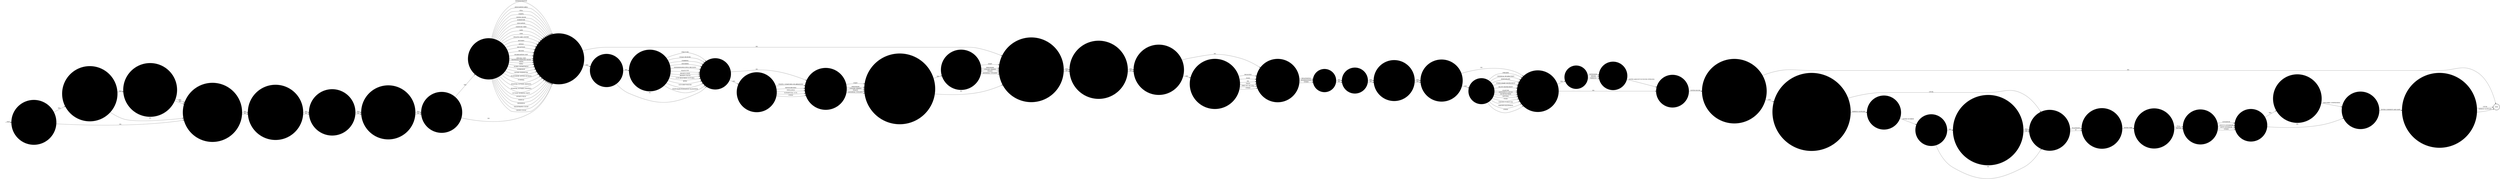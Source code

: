 digraph OLD_BARRICADE {  rankdir=LR;
  node [shape = circle];
  START_NODE [label="", shape=none];
  START_NODE -> 44439 [label = "start"];
  END_NODE [label="END", shape="doublecircle"];
  44174 [label = "WHO WAS DETAINED IN OUTSIDE HOSPITAL", style="filled", color="#DDD"];
  44174 -> 45071 [label = "STAFF", style="filled", color="#DDD"];
  44174 -> 45071 [label = "PRISONERS", style="filled", color="#DDD"];
  44174 -> 45071 [label = "CIVILIAN GRADES", style="filled", color="#DDD"];
  44174 -> 45071 [label = "POLICE", style="filled", color="#DDD"];
  44174 -> 45071 [label = "EXTERNAL CIVILIANS", style="filled", color="#DDD"];
  44185 [label = "HAS THE PRISON SERVICE PRESS OFFICE BEEN INFORMED", style="filled", color="#DDD"];
  44185 -> 44263 [label = "YES", style="filled", color="#DDD"];
  44185 -> 44263 [label = "NO", style="filled", color="#DDD"];
  44191 [label = "WAS A DOOR JACK USED", style="filled", color="#DDD"];
  44191 -> 44860 [label = "YES", style="filled", color="#DDD"];
  44191 -> 44860 [label = "NO", style="filled", color="#DDD"];
  44206 [label = "WAS THE SYSTEM COMPROMISED?", style="filled", color="#DDD"];
  44206 -> 44987 [label = "YES", style="filled", color="#DDD"];
  44206 -> 44632 [label = "NO", style="filled", color="#DDD"];
  44222 [label = "ARE ANY STAFF ON SICK LEAVE AS A RESULT OF THIS INCIDENT", style="filled", color="#DDD"];
  44222 -> 44665 [label = "YES", style="filled", color="#DDD"];
  44222 -> 44665 [label = "NO", style="filled", color="#DDD"];
  44227 [label = "WAS THE TELEPHONE/IT SYSTEM SHUT DOWN DURING THE INCIDENT?", style="filled", color="#DDD"];
  44227 -> 44629 [label = "YES", style="filled", color="#DDD"];
  44227 -> END_NODE [label = "NO", style="filled", color="#DDD"];
  44263 [label = "IS THE LOCATION OF THE INCIDENT KNOWN", style="filled", color="#DDD"];
  44263 -> 44532 [label = "YES", style="filled", color="#DDD"];
  44263 -> 44938 [label = "NO", style="filled", color="#DDD"];
  44348 [label = "DESCRIBE THE DAMAGE", style="filled", color="#DDD"];
  44348 -> 44413 [label = "EXTENSIVE", style="filled", color="#DDD"];
  44348 -> 44413 [label = "MINOR", style="filled", color="#DDD"];
  44348 -> 44413 [label = "SERIOUS", style="filled", color="#DDD"];
  44357 [label = "IS THE INCIDENT THE SUBJECT OF A POLICE INVESTIGATION", style="filled", color="#DDD"];
  44357 -> 44879 [label = "YES", style="filled", color="#DDD"];
  44357 -> 45086 [label = "NO", style="filled", color="#DDD"];
  44378 [label = "WAS DAMAGE CAUSED TO PRISON PROPERTY", style="filled", color="#DDD"];
  44378 -> 44348 [label = "YES", style="filled", color="#DDD"];
  44378 -> 45171 [label = "NO", style="filled", color="#DDD"];
  44401 [label = "WAS THE KEYWORD REQUESTED?", style="filled", color="#DDD"];
  44401 -> 44932 [label = "YES", style="filled", color="#DDD"];
  44401 -> 44530 [label = "NO", style="filled", color="#DDD"];
  44413 [label = "ESTIMATED COST OF DAMAGE", style="filled", color="#DDD"];
  44413 -> 45171 [label = "ENTER AMOUNT IN POUND STERLING", style="filled", color="#DDD"];
  44439 [label = "WERE THE POLICE INFORMED OF THE INCIDENT", style="filled", color="#DDD"];
  44439 -> 44357 [label = "YES", style="filled", color="#DDD"];
  44439 -> 45086 [label = "NO", style="filled", color="#DDD"];
  44461 [label = "DESCRIBE WEAPONS USED", style="filled", color="#DDD"];
  44461 -> 44378 [label = "FIREARM", style="filled", color="#DDD"];
  44461 -> 44378 [label = "CHEMICAL INCAPACITANT", style="filled", color="#DDD"];
  44461 -> 44378 [label = "KNIFE/BLADE", style="filled", color="#DDD"];
  44461 -> 44378 [label = "OTHER SHARP INSTRUMENT", style="filled", color="#DDD"];
  44461 -> 44378 [label = "BLUNT INSTRUMENT", style="filled", color="#DDD"];
  44461 -> 44378 [label = "LIGATURE", style="filled", color="#DDD"];
  44461 -> 44378 [label = "DANGEROUS LIQUID", style="filled", color="#DDD"];
  44461 -> 44378 [label = "EXCRETA/URINE", style="filled", color="#DDD"];
  44461 -> 44378 [label = "SPITTING", style="filled", color="#DDD"];
  44461 -> 44378 [label = "FOOD", style="filled", color="#DDD"];
  44461 -> 44378 [label = "THROWN FURNITURE", style="filled", color="#DDD"];
  44461 -> 44378 [label = "THROWN EQUIPMENT", style="filled", color="#DDD"];
  44461 -> 44378 [label = "OTHER", style="filled", color="#DDD"];
  44482 [label = "QUOTE THE VANTIVE CASE NUMBER", style="filled", color="#DDD"];
  44482 -> 44401 [label = "ENTER NUMBER", style="filled", color="#DDD"];
  44492 [label = "WHO AUTHORISED THE SHUT DOWN?", style="filled", color="#DDD"];
  44492 -> 44206 [label = "GOVERNOR", style="filled", color="#DDD"];
  44492 -> 44206 [label = "DEPUTY GOVERNOR", style="filled", color="#DDD"];
  44492 -> 44206 [label = "DUTY GOVERNOR", style="filled", color="#DDD"];
  44492 -> 44206 [label = "OTHER", style="filled", color="#DDD"];
  44505 [label = "DESCRIBE HOW THE INCIDENT WAS RESOLVED", style="filled", color="#DDD"];
  44505 -> 44191 [label = "NEGOTIATION", style="filled", color="#DDD"];
  44505 -> 44191 [label = "INTERVENTION", style="filled", color="#DDD"];
  44505 -> 44191 [label = "OTHER", style="filled", color="#DDD"];
  44515 [label = "WERE WEAPONS USED BY THE PERPETRATOR", style="filled", color="#DDD"];
  44515 -> 44461 [label = "YES", style="filled", color="#DDD"];
  44515 -> 44378 [label = "NO", style="filled", color="#DDD"];
  44530 [label = "INDICATE THE NATURE OF THE SHUT DOWN", style="filled", color="#DDD"];
  44530 -> 44666 [label = "TELEPHONY", style="filled", color="#DDD"];
  44530 -> 44666 [label = "IT", style="filled", color="#DDD"];
  44532 [label = "WHAT WAS THE LOCATION OF THE INCIDENT", style="filled", color="#DDD"];
  44532 -> 44938 [label = "ADMINISTRATION", style="filled", color="#DDD"];
  44532 -> 44938 [label = "ASSOCIATION AREA", style="filled", color="#DDD"];
  44532 -> 44938 [label = "CELL", style="filled", color="#DDD"];
  44532 -> 44938 [label = "CHAPEL", style="filled", color="#DDD"];
  44532 -> 44938 [label = "DINING ROOM", style="filled", color="#DDD"];
  44532 -> 44938 [label = "DORMITORY", style="filled", color="#DDD"];
  44532 -> 44938 [label = "EDUCATION", style="filled", color="#DDD"];
  44532 -> 44938 [label = "EXERCISE YARD", style="filled", color="#DDD"];
  44532 -> 44938 [label = "GATE", style="filled", color="#DDD"];
  44532 -> 44938 [label = "GYM", style="filled", color="#DDD"];
  44532 -> 44938 [label = "HEALTH CARE CENTRE", style="filled", color="#DDD"];
  44532 -> 44938 [label = "KITCHEN", style="filled", color="#DDD"];
  44532 -> 44938 [label = "OFFICE", style="filled", color="#DDD"];
  44532 -> 44938 [label = "RECEPTION", style="filled", color="#DDD"];
  44532 -> 44938 [label = "RECESS", style="filled", color="#DDD"];
  44532 -> 44938 [label = "SEGREGATION UNIT", style="filled", color="#DDD"];
  44532 -> 44938 [label = "SPECIAL UNIT", style="filled", color="#DDD"];
  44532 -> 44938 [label = "SHOWERS/CHANGING ROOM", style="filled", color="#DDD"];
  44532 -> 44938 [label = "VISITS", style="filled", color="#DDD"];
  44532 -> 44938 [label = "WING", style="filled", color="#DDD"];
  44532 -> 44938 [label = "WORKS DEPARTMENT", style="filled", color="#DDD"];
  44532 -> 44938 [label = "WORKSHOP", style="filled", color="#DDD"];
  44532 -> 44938 [label = "WITHIN PERIMETER", style="filled", color="#DDD"];
  44532 -> 44938 [label = "ELSEWHERE (ENTER DETAILS)", style="filled", color="#DDD"];
  44532 -> 44938 [label = "FUNERAL", style="filled", color="#DDD"];
  44532 -> 44938 [label = "HOSPITAL OUTSIDE (PATIENT)", style="filled", color="#DDD"];
  44532 -> 44938 [label = "HOSPITAL OUTSIDE (VISITING)", style="filled", color="#DDD"];
  44532 -> 44938 [label = "OUTSIDE WORKING PARTY", style="filled", color="#DDD"];
  44532 -> 44938 [label = "SPORTS FIELD", style="filled", color="#DDD"];
  44532 -> 44938 [label = "VEHICLE", style="filled", color="#DDD"];
  44532 -> 44938 [label = "WEDDINGS", style="filled", color="#DDD"];
  44532 -> 44938 [label = "MAGISTRATES COURT", style="filled", color="#DDD"];
  44532 -> 44938 [label = "CROWN COURT", style="filled", color="#DDD"];
  44563 [label = "ENTER DESCRIPTION OF PERSON(S) INJURED", style="filled", color="#DDD"];
  44563 -> 44796 [label = "STAFF", style="filled", color="#DDD"];
  44563 -> 44796 [label = "PRISONERS", style="filled", color="#DDD"];
  44563 -> 44796 [label = "CIVILIAN GRADES", style="filled", color="#DDD"];
  44563 -> 44796 [label = "POLICE", style="filled", color="#DDD"];
  44563 -> 44796 [label = "EXTERNAL CIVILIANS", style="filled", color="#DDD"];
  44620 [label = "WAS THE SYSTEM RE-ACTIVATED LOCALLY OR BY THE IT AND T SERVICE SUPPLIER?", style="filled", color="#DDD"];
  44620 -> END_NODE [label = "LOCAL", style="filled", color="#DDD"];
  44620 -> END_NODE [label = "SERVICE SUPPLIER", style="filled", color="#DDD"];
  44629 [label = "WAS THE TELEPHONE/IT SYSTEM SHUT DOWN LOCALLY OR BY THE SERVICE SUPPLIER", style="filled", color="#DDD"];
  44629 -> 44530 [label = "LOCAL", style="filled", color="#DDD"];
  44629 -> 44482 [label = "SERVICE SUPPLIER", style="filled", color="#DDD"];
  44632 [label = "WHEN WAS THE SYSTEM RE-ACTIVATED?", style="filled", color="#DDD"];
  44632 -> 44620 [label = "ENTER COMMENT AND DATE", style="filled", color="#DDD"];
  44634 [label = "WHICH MINOR INJURIES WERE SUSTAINED", style="filled", color="#DDD"];
  44634 -> 44563 [label = "GRAZES, SCRATCHES OR ABRASIONS", style="filled", color="#DDD"];
  44634 -> 44563 [label = "MINOR BRUISES", style="filled", color="#DDD"];
  44634 -> 44563 [label = "SWELLINGS", style="filled", color="#DDD"];
  44634 -> 44563 [label = "SUPERFICIAL CUTS", style="filled", color="#DDD"];
  44634 -> 44563 [label = "OTHER", style="filled", color="#DDD"];
  44665 [label = "WAS THERE AN APPARENT REASON FOR THE INCIDENT", style="filled", color="#DDD"];
  44665 -> 44704 [label = "YES", style="filled", color="#DDD"];
  44665 -> 44505 [label = "NO", style="filled", color="#DDD"];
  44666 [label = "WHAT TIME WAS THE SYSTEM SHUT DOWN?", style="filled", color="#DDD"];
  44666 -> 44947 [label = "ENTER TIME", style="filled", color="#DDD"];
  44704 [label = "DESCRIBE THE APPARENT REASON FOR THE INCIDENT", style="filled", color="#DDD"];
  44704 -> 44505 [label = "FACILITIES", style="filled", color="#DDD"];
  44704 -> 44505 [label = "FOOD", style="filled", color="#DDD"];
  44704 -> 44505 [label = "PAY", style="filled", color="#DDD"];
  44704 -> 44505 [label = "VISITS", style="filled", color="#DDD"];
  44704 -> 44505 [label = "TIME OUT OF CELL", style="filled", color="#DDD"];
  44704 -> 44505 [label = "OTHER", style="filled", color="#DDD"];
  44722 [label = "WHICH SERIOUS INJURIES WERE SUSTAINED", style="filled", color="#DDD"];
  44722 -> 45083 [label = "FRACTURE", style="filled", color="#DDD"];
  44722 -> 45083 [label = "SCALD OR BURN", style="filled", color="#DDD"];
  44722 -> 45083 [label = "STABBING", style="filled", color="#DDD"];
  44722 -> 45083 [label = "CRUSHING", style="filled", color="#DDD"];
  44722 -> 45083 [label = "EXTENSIVE/MULTIPLE BRUISING", style="filled", color="#DDD"];
  44722 -> 45083 [label = "BLACK EYE", style="filled", color="#DDD"];
  44722 -> 45083 [label = "BROKEN NOSE", style="filled", color="#DDD"];
  44722 -> 45083 [label = "BROKEN TEETH", style="filled", color="#DDD"];
  44722 -> 45083 [label = "CUTS REQUIRING SUTURES", style="filled", color="#DDD"];
  44722 -> 45083 [label = "BITES", style="filled", color="#DDD"];
  44722 -> 45083 [label = "GUN SHOT WOUND", style="filled", color="#DDD"];
  44722 -> 45083 [label = "TEMPORARY/PERMANENT BLINDNESS", style="filled", color="#DDD"];
  44796 [label = "DID INJURIES RESULT IN DETENTION IN OUTSIDE HOSPITAL AS AN IN-PATIENT", style="filled", color="#DDD"];
  44796 -> 44174 [label = "YES", style="filled", color="#DDD"];
  44796 -> 45071 [label = "NO", style="filled", color="#DDD"];
  44816 [label = "IS THE INCIDENT SUBJECT TO A GOVERNOR'S ADJUDICATION", style="filled", color="#DDD"];
  44816 -> 44914 [label = "YES", style="filled", color="#DDD"];
  44816 -> 44914 [label = "NO", style="filled", color="#DDD"];
  44860 [label = "WERE WATER HOSES USED", style="filled", color="#DDD"];
  44860 -> 45022 [label = "YES", style="filled", color="#DDD"];
  44860 -> 45022 [label = "NO", style="filled", color="#DDD"];
  44879 [label = "HAS ANY PROSECUTION TAKEN PLACE OR IS ANY PENDING", style="filled", color="#DDD"];
  44879 -> 45086 [label = "YES", style="filled", color="#DDD"];
  44879 -> 45086 [label = "NO", style="filled", color="#DDD"];
  44914 [label = "IS THERE ANY MEDIA INTEREST IN THIS INCIDENT", style="filled", color="#DDD"];
  44914 -> 44185 [label = "YES", style="filled", color="#DDD"];
  44914 -> 44185 [label = "NO", style="filled", color="#DDD"];
  44932 [label = "HAS THE SERVICE SUPPLIER BEEN NOTIFIED OF A REPLACEMENT KEYWORD?", style="filled", color="#DDD"];
  44932 -> 44530 [label = "YES", style="filled", color="#DDD"];
  44932 -> 44530 [label = "NO", style="filled", color="#DDD"];
  44938 [label = "WERE ANY INJURIES RECEIVED DURING THIS INCIDENT", style="filled", color="#DDD"];
  44938 -> 45075 [label = "YES", style="filled", color="#DDD"];
  44938 -> 45071 [label = "NO", style="filled", color="#DDD"];
  44947 [label = "WAS THIS A FULL OR PARTIAL SHUT DOWN?", style="filled", color="#DDD"];
  44947 -> 44492 [label = "FULL", style="filled", color="#DDD"];
  44947 -> 44492 [label = "PARTIAL", style="filled", color="#DDD"];
  44987 [label = "DESCRIBE WHAT WAS COMPROMISED AND BY WHOM", style="filled", color="#DDD"];
  44987 -> 44632 [label = "DESCRIBE COMPROMISE", style="filled", color="#DDD"];
  45022 [label = "WAS CONTROL AND RESTRAINTS EMPLOYED", style="filled", color="#DDD"];
  45022 -> 44515 [label = "YES", style="filled", color="#DDD"];
  45022 -> 44515 [label = "NO", style="filled", color="#DDD"];
  45071 [label = "ARE THERE ANY STAFF NOW OFF DUTY AS A RESULT OF THIS INCIDENT", style="filled", color="#DDD"];
  45071 -> 44222 [label = "YES", style="filled", color="#DDD"];
  45071 -> 44222 [label = "NO", style="filled", color="#DDD"];
  45075 [label = "WAS A SERIOUS INJURY SUSTAINED", style="filled", color="#DDD"];
  45075 -> 44722 [label = "YES", style="filled", color="#DDD"];
  45075 -> 45083 [label = "NO", style="filled", color="#DDD"];
  45083 [label = "WAS A MINOR INJURY SUSTAINED", style="filled", color="#DDD"];
  45083 -> 44634 [label = "YES", style="filled", color="#DDD"];
  45083 -> 44563 [label = "NO", style="filled", color="#DDD"];
  45086 [label = "IS THE INCIDENT THE SUBJECT OF AN INTERNAL INVESTIGATION", style="filled", color="#DDD"];
  45086 -> 44816 [label = "YES", style="filled", color="#DDD"];
  45086 -> 44816 [label = "NO", style="filled", color="#DDD"];
  45171 [label = "DURATION OF INCIDENT IN HOURS", style="filled", color="#DDD"];
  45171 -> 44227 [label = "ENTER HOURS", style="filled", color="#DDD"];
}
